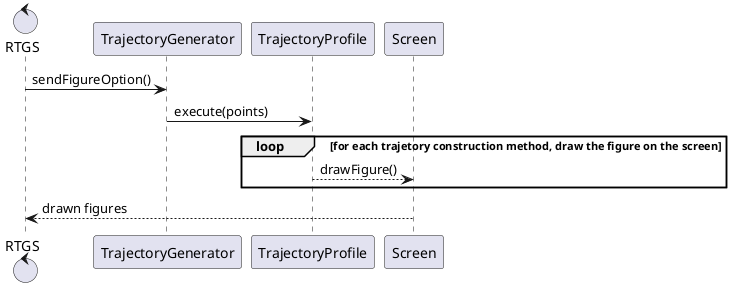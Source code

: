 @startuml
control RTGS as Foo3
Foo3 -> TrajectoryGenerator: sendFigureOption()
TrajectoryGenerator -> TrajectoryProfile:execute(points)
 loop for each trajetory construction method, draw the figure on the screen
       TrajectoryProfile -->Screen: drawFigure()
    end
Screen --> Foo3: drawn figures
@enduml